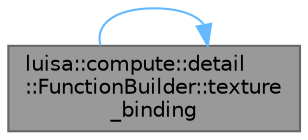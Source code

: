 digraph "luisa::compute::detail::FunctionBuilder::texture_binding"
{
 // LATEX_PDF_SIZE
  bgcolor="transparent";
  edge [fontname=Helvetica,fontsize=10,labelfontname=Helvetica,labelfontsize=10];
  node [fontname=Helvetica,fontsize=10,shape=box,height=0.2,width=0.4];
  rankdir="LR";
  Node1 [id="Node000001",label="luisa::compute::detail\l::FunctionBuilder::texture\l_binding",height=0.2,width=0.4,color="gray40", fillcolor="grey60", style="filled", fontcolor="black",tooltip="Add binding of texture. Will check for already bound arguments."];
  Node1 -> Node1 [id="edge1_Node000001_Node000001",color="steelblue1",style="solid",tooltip=" "];
}
